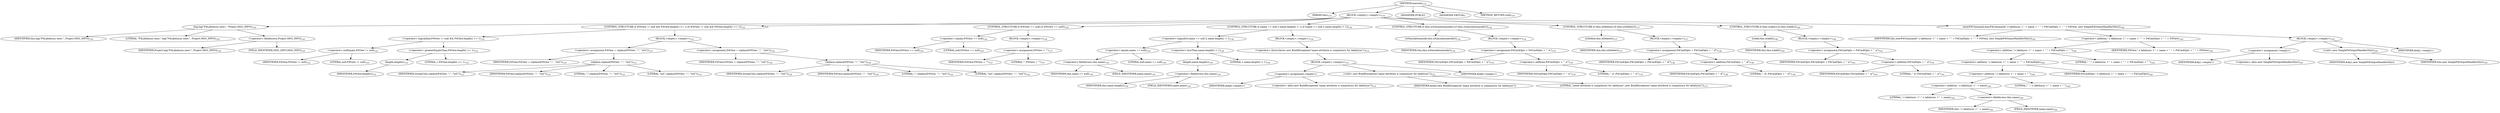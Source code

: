 digraph "execute" {  
"107" [label = <(METHOD,execute)<SUB>119</SUB>> ]
"12" [label = <(PARAM,this)<SUB>119</SUB>> ]
"108" [label = <(BLOCK,&lt;empty&gt;,&lt;empty&gt;)<SUB>119</SUB>> ]
"109" [label = <(log,log(&quot;P4Labelsync exec:&quot;, Project.MSG_INFO))<SUB>120</SUB>> ]
"11" [label = <(IDENTIFIER,this,log(&quot;P4Labelsync exec:&quot;, Project.MSG_INFO))<SUB>120</SUB>> ]
"110" [label = <(LITERAL,&quot;P4Labelsync exec:&quot;,log(&quot;P4Labelsync exec:&quot;, Project.MSG_INFO))<SUB>120</SUB>> ]
"111" [label = <(&lt;operator&gt;.fieldAccess,Project.MSG_INFO)<SUB>120</SUB>> ]
"112" [label = <(IDENTIFIER,Project,log(&quot;P4Labelsync exec:&quot;, Project.MSG_INFO))<SUB>120</SUB>> ]
"113" [label = <(FIELD_IDENTIFIER,MSG_INFO,MSG_INFO)<SUB>120</SUB>> ]
"114" [label = <(CONTROL_STRUCTURE,if (P4View != null &amp;&amp; P4View.length() &gt;= 1),if (P4View != null &amp;&amp; P4View.length() &gt;= 1))<SUB>122</SUB>> ]
"115" [label = <(&lt;operator&gt;.logicalAnd,P4View != null &amp;&amp; P4View.length() &gt;= 1)<SUB>122</SUB>> ]
"116" [label = <(&lt;operator&gt;.notEquals,P4View != null)<SUB>122</SUB>> ]
"117" [label = <(IDENTIFIER,P4View,P4View != null)<SUB>122</SUB>> ]
"118" [label = <(LITERAL,null,P4View != null)<SUB>122</SUB>> ]
"119" [label = <(&lt;operator&gt;.greaterEqualsThan,P4View.length() &gt;= 1)<SUB>122</SUB>> ]
"120" [label = <(length,length())<SUB>122</SUB>> ]
"121" [label = <(IDENTIFIER,P4View,length())<SUB>122</SUB>> ]
"122" [label = <(LITERAL,1,P4View.length() &gt;= 1)<SUB>122</SUB>> ]
"123" [label = <(BLOCK,&lt;empty&gt;,&lt;empty&gt;)<SUB>122</SUB>> ]
"124" [label = <(&lt;operator&gt;.assignment,P4View = replace(P4View, &quot;:&quot;, &quot;\n\t&quot;))<SUB>123</SUB>> ]
"125" [label = <(IDENTIFIER,P4View,P4View = replace(P4View, &quot;:&quot;, &quot;\n\t&quot;))<SUB>123</SUB>> ]
"126" [label = <(replace,replace(P4View, &quot;:&quot;, &quot;\n\t&quot;))<SUB>123</SUB>> ]
"127" [label = <(IDENTIFIER,StringUtils,replace(P4View, &quot;:&quot;, &quot;\n\t&quot;))<SUB>123</SUB>> ]
"128" [label = <(IDENTIFIER,P4View,replace(P4View, &quot;:&quot;, &quot;\n\t&quot;))<SUB>123</SUB>> ]
"129" [label = <(LITERAL,&quot;:&quot;,replace(P4View, &quot;:&quot;, &quot;\n\t&quot;))<SUB>123</SUB>> ]
"130" [label = <(LITERAL,&quot;\n\t&quot;,replace(P4View, &quot;:&quot;, &quot;\n\t&quot;))<SUB>123</SUB>> ]
"131" [label = <(&lt;operator&gt;.assignment,P4View = replace(P4View, &quot;;&quot;, &quot;\n\t&quot;))<SUB>124</SUB>> ]
"132" [label = <(IDENTIFIER,P4View,P4View = replace(P4View, &quot;;&quot;, &quot;\n\t&quot;))<SUB>124</SUB>> ]
"133" [label = <(replace,replace(P4View, &quot;;&quot;, &quot;\n\t&quot;))<SUB>124</SUB>> ]
"134" [label = <(IDENTIFIER,StringUtils,replace(P4View, &quot;;&quot;, &quot;\n\t&quot;))<SUB>124</SUB>> ]
"135" [label = <(IDENTIFIER,P4View,replace(P4View, &quot;;&quot;, &quot;\n\t&quot;))<SUB>124</SUB>> ]
"136" [label = <(LITERAL,&quot;;&quot;,replace(P4View, &quot;;&quot;, &quot;\n\t&quot;))<SUB>124</SUB>> ]
"137" [label = <(LITERAL,&quot;\n\t&quot;,replace(P4View, &quot;;&quot;, &quot;\n\t&quot;))<SUB>124</SUB>> ]
"138" [label = <(CONTROL_STRUCTURE,if (P4View == null),if (P4View == null))<SUB>126</SUB>> ]
"139" [label = <(&lt;operator&gt;.equals,P4View == null)<SUB>126</SUB>> ]
"140" [label = <(IDENTIFIER,P4View,P4View == null)<SUB>126</SUB>> ]
"141" [label = <(LITERAL,null,P4View == null)<SUB>126</SUB>> ]
"142" [label = <(BLOCK,&lt;empty&gt;,&lt;empty&gt;)<SUB>126</SUB>> ]
"143" [label = <(&lt;operator&gt;.assignment,P4View = &quot;&quot;)<SUB>127</SUB>> ]
"144" [label = <(IDENTIFIER,P4View,P4View = &quot;&quot;)<SUB>127</SUB>> ]
"145" [label = <(LITERAL,&quot;&quot;,P4View = &quot;&quot;)<SUB>127</SUB>> ]
"146" [label = <(CONTROL_STRUCTURE,if (name == null || name.length() &lt; 1),if (name == null || name.length() &lt; 1))<SUB>130</SUB>> ]
"147" [label = <(&lt;operator&gt;.logicalOr,name == null || name.length() &lt; 1)<SUB>130</SUB>> ]
"148" [label = <(&lt;operator&gt;.equals,name == null)<SUB>130</SUB>> ]
"149" [label = <(&lt;operator&gt;.fieldAccess,this.name)<SUB>130</SUB>> ]
"150" [label = <(IDENTIFIER,this,name == null)<SUB>130</SUB>> ]
"151" [label = <(FIELD_IDENTIFIER,name,name)<SUB>130</SUB>> ]
"152" [label = <(LITERAL,null,name == null)<SUB>130</SUB>> ]
"153" [label = <(&lt;operator&gt;.lessThan,name.length() &lt; 1)<SUB>130</SUB>> ]
"154" [label = <(length,name.length())<SUB>130</SUB>> ]
"155" [label = <(&lt;operator&gt;.fieldAccess,this.name)<SUB>130</SUB>> ]
"156" [label = <(IDENTIFIER,this,name.length())<SUB>130</SUB>> ]
"157" [label = <(FIELD_IDENTIFIER,name,name)<SUB>130</SUB>> ]
"158" [label = <(LITERAL,1,name.length() &lt; 1)<SUB>130</SUB>> ]
"159" [label = <(BLOCK,&lt;empty&gt;,&lt;empty&gt;)<SUB>130</SUB>> ]
"160" [label = <(&lt;operator&gt;.throw,throw new BuildException(&quot;name attribute is compulsory for labelsync&quot;);)<SUB>131</SUB>> ]
"161" [label = <(BLOCK,&lt;empty&gt;,&lt;empty&gt;)<SUB>131</SUB>> ]
"162" [label = <(&lt;operator&gt;.assignment,&lt;empty&gt;)> ]
"163" [label = <(IDENTIFIER,$obj0,&lt;empty&gt;)> ]
"164" [label = <(&lt;operator&gt;.alloc,new BuildException(&quot;name attribute is compulsory for labelsync&quot;))<SUB>131</SUB>> ]
"165" [label = <(&lt;init&gt;,new BuildException(&quot;name attribute is compulsory for labelsync&quot;))<SUB>131</SUB>> ]
"166" [label = <(IDENTIFIER,$obj0,new BuildException(&quot;name attribute is compulsory for labelsync&quot;))> ]
"167" [label = <(LITERAL,&quot;name attribute is compulsory for labelsync&quot;,new BuildException(&quot;name attribute is compulsory for labelsync&quot;))<SUB>131</SUB>> ]
"168" [label = <(IDENTIFIER,$obj0,&lt;empty&gt;)> ]
"169" [label = <(CONTROL_STRUCTURE,if (this.isSimulationmode()),if (this.isSimulationmode()))<SUB>134</SUB>> ]
"170" [label = <(isSimulationmode,this.isSimulationmode())<SUB>134</SUB>> ]
"13" [label = <(IDENTIFIER,this,this.isSimulationmode())<SUB>134</SUB>> ]
"171" [label = <(BLOCK,&lt;empty&gt;,&lt;empty&gt;)<SUB>134</SUB>> ]
"172" [label = <(&lt;operator&gt;.assignment,P4CmdOpts = P4CmdOpts + &quot; -n&quot;)<SUB>135</SUB>> ]
"173" [label = <(IDENTIFIER,P4CmdOpts,P4CmdOpts = P4CmdOpts + &quot; -n&quot;)<SUB>135</SUB>> ]
"174" [label = <(&lt;operator&gt;.addition,P4CmdOpts + &quot; -n&quot;)<SUB>135</SUB>> ]
"175" [label = <(IDENTIFIER,P4CmdOpts,P4CmdOpts + &quot; -n&quot;)<SUB>135</SUB>> ]
"176" [label = <(LITERAL,&quot; -n&quot;,P4CmdOpts + &quot; -n&quot;)<SUB>135</SUB>> ]
"177" [label = <(CONTROL_STRUCTURE,if (this.isDelete()),if (this.isDelete()))<SUB>137</SUB>> ]
"178" [label = <(isDelete,this.isDelete())<SUB>137</SUB>> ]
"14" [label = <(IDENTIFIER,this,this.isDelete())<SUB>137</SUB>> ]
"179" [label = <(BLOCK,&lt;empty&gt;,&lt;empty&gt;)<SUB>137</SUB>> ]
"180" [label = <(&lt;operator&gt;.assignment,P4CmdOpts = P4CmdOpts + &quot; -d&quot;)<SUB>138</SUB>> ]
"181" [label = <(IDENTIFIER,P4CmdOpts,P4CmdOpts = P4CmdOpts + &quot; -d&quot;)<SUB>138</SUB>> ]
"182" [label = <(&lt;operator&gt;.addition,P4CmdOpts + &quot; -d&quot;)<SUB>138</SUB>> ]
"183" [label = <(IDENTIFIER,P4CmdOpts,P4CmdOpts + &quot; -d&quot;)<SUB>138</SUB>> ]
"184" [label = <(LITERAL,&quot; -d&quot;,P4CmdOpts + &quot; -d&quot;)<SUB>138</SUB>> ]
"185" [label = <(CONTROL_STRUCTURE,if (this.isAdd()),if (this.isAdd()))<SUB>140</SUB>> ]
"186" [label = <(isAdd,this.isAdd())<SUB>140</SUB>> ]
"15" [label = <(IDENTIFIER,this,this.isAdd())<SUB>140</SUB>> ]
"187" [label = <(BLOCK,&lt;empty&gt;,&lt;empty&gt;)<SUB>140</SUB>> ]
"188" [label = <(&lt;operator&gt;.assignment,P4CmdOpts = P4CmdOpts + &quot; -a&quot;)<SUB>141</SUB>> ]
"189" [label = <(IDENTIFIER,P4CmdOpts,P4CmdOpts = P4CmdOpts + &quot; -a&quot;)<SUB>141</SUB>> ]
"190" [label = <(&lt;operator&gt;.addition,P4CmdOpts + &quot; -a&quot;)<SUB>141</SUB>> ]
"191" [label = <(IDENTIFIER,P4CmdOpts,P4CmdOpts + &quot; -a&quot;)<SUB>141</SUB>> ]
"192" [label = <(LITERAL,&quot; -a&quot;,P4CmdOpts + &quot; -a&quot;)<SUB>141</SUB>> ]
"193" [label = <(execP4Command,execP4Command(&quot;-s labelsync -l &quot; + name + &quot; &quot; + P4CmdOpts + &quot; &quot; + P4View, new SimpleP4OutputHandler(this)))<SUB>144</SUB>> ]
"17" [label = <(IDENTIFIER,this,execP4Command(&quot;-s labelsync -l &quot; + name + &quot; &quot; + P4CmdOpts + &quot; &quot; + P4View, new SimpleP4OutputHandler(this)))<SUB>144</SUB>> ]
"194" [label = <(&lt;operator&gt;.addition,&quot;-s labelsync -l &quot; + name + &quot; &quot; + P4CmdOpts + &quot; &quot; + P4View)<SUB>144</SUB>> ]
"195" [label = <(&lt;operator&gt;.addition,&quot;-s labelsync -l &quot; + name + &quot; &quot; + P4CmdOpts + &quot; &quot;)<SUB>144</SUB>> ]
"196" [label = <(&lt;operator&gt;.addition,&quot;-s labelsync -l &quot; + name + &quot; &quot; + P4CmdOpts)<SUB>144</SUB>> ]
"197" [label = <(&lt;operator&gt;.addition,&quot;-s labelsync -l &quot; + name + &quot; &quot;)<SUB>144</SUB>> ]
"198" [label = <(&lt;operator&gt;.addition,&quot;-s labelsync -l &quot; + name)<SUB>144</SUB>> ]
"199" [label = <(LITERAL,&quot;-s labelsync -l &quot;,&quot;-s labelsync -l &quot; + name)<SUB>144</SUB>> ]
"200" [label = <(&lt;operator&gt;.fieldAccess,this.name)<SUB>144</SUB>> ]
"201" [label = <(IDENTIFIER,this,&quot;-s labelsync -l &quot; + name)<SUB>144</SUB>> ]
"202" [label = <(FIELD_IDENTIFIER,name,name)<SUB>144</SUB>> ]
"203" [label = <(LITERAL,&quot; &quot;,&quot;-s labelsync -l &quot; + name + &quot; &quot;)<SUB>144</SUB>> ]
"204" [label = <(IDENTIFIER,P4CmdOpts,&quot;-s labelsync -l &quot; + name + &quot; &quot; + P4CmdOpts)<SUB>144</SUB>> ]
"205" [label = <(LITERAL,&quot; &quot;,&quot;-s labelsync -l &quot; + name + &quot; &quot; + P4CmdOpts + &quot; &quot;)<SUB>144</SUB>> ]
"206" [label = <(IDENTIFIER,P4View,&quot;-s labelsync -l &quot; + name + &quot; &quot; + P4CmdOpts + &quot; &quot; + P4View)<SUB>144</SUB>> ]
"207" [label = <(BLOCK,&lt;empty&gt;,&lt;empty&gt;)<SUB>145</SUB>> ]
"208" [label = <(&lt;operator&gt;.assignment,&lt;empty&gt;)> ]
"209" [label = <(IDENTIFIER,$obj1,&lt;empty&gt;)> ]
"210" [label = <(&lt;operator&gt;.alloc,new SimpleP4OutputHandler(this))<SUB>145</SUB>> ]
"211" [label = <(&lt;init&gt;,new SimpleP4OutputHandler(this))<SUB>145</SUB>> ]
"212" [label = <(IDENTIFIER,$obj1,new SimpleP4OutputHandler(this))> ]
"16" [label = <(IDENTIFIER,this,new SimpleP4OutputHandler(this))<SUB>145</SUB>> ]
"213" [label = <(IDENTIFIER,$obj1,&lt;empty&gt;)> ]
"214" [label = <(MODIFIER,PUBLIC)> ]
"215" [label = <(MODIFIER,VIRTUAL)> ]
"216" [label = <(METHOD_RETURN,void)<SUB>119</SUB>> ]
  "107" -> "12" 
  "107" -> "108" 
  "107" -> "214" 
  "107" -> "215" 
  "107" -> "216" 
  "108" -> "109" 
  "108" -> "114" 
  "108" -> "138" 
  "108" -> "146" 
  "108" -> "169" 
  "108" -> "177" 
  "108" -> "185" 
  "108" -> "193" 
  "109" -> "11" 
  "109" -> "110" 
  "109" -> "111" 
  "111" -> "112" 
  "111" -> "113" 
  "114" -> "115" 
  "114" -> "123" 
  "115" -> "116" 
  "115" -> "119" 
  "116" -> "117" 
  "116" -> "118" 
  "119" -> "120" 
  "119" -> "122" 
  "120" -> "121" 
  "123" -> "124" 
  "123" -> "131" 
  "124" -> "125" 
  "124" -> "126" 
  "126" -> "127" 
  "126" -> "128" 
  "126" -> "129" 
  "126" -> "130" 
  "131" -> "132" 
  "131" -> "133" 
  "133" -> "134" 
  "133" -> "135" 
  "133" -> "136" 
  "133" -> "137" 
  "138" -> "139" 
  "138" -> "142" 
  "139" -> "140" 
  "139" -> "141" 
  "142" -> "143" 
  "143" -> "144" 
  "143" -> "145" 
  "146" -> "147" 
  "146" -> "159" 
  "147" -> "148" 
  "147" -> "153" 
  "148" -> "149" 
  "148" -> "152" 
  "149" -> "150" 
  "149" -> "151" 
  "153" -> "154" 
  "153" -> "158" 
  "154" -> "155" 
  "155" -> "156" 
  "155" -> "157" 
  "159" -> "160" 
  "160" -> "161" 
  "161" -> "162" 
  "161" -> "165" 
  "161" -> "168" 
  "162" -> "163" 
  "162" -> "164" 
  "165" -> "166" 
  "165" -> "167" 
  "169" -> "170" 
  "169" -> "171" 
  "170" -> "13" 
  "171" -> "172" 
  "172" -> "173" 
  "172" -> "174" 
  "174" -> "175" 
  "174" -> "176" 
  "177" -> "178" 
  "177" -> "179" 
  "178" -> "14" 
  "179" -> "180" 
  "180" -> "181" 
  "180" -> "182" 
  "182" -> "183" 
  "182" -> "184" 
  "185" -> "186" 
  "185" -> "187" 
  "186" -> "15" 
  "187" -> "188" 
  "188" -> "189" 
  "188" -> "190" 
  "190" -> "191" 
  "190" -> "192" 
  "193" -> "17" 
  "193" -> "194" 
  "193" -> "207" 
  "194" -> "195" 
  "194" -> "206" 
  "195" -> "196" 
  "195" -> "205" 
  "196" -> "197" 
  "196" -> "204" 
  "197" -> "198" 
  "197" -> "203" 
  "198" -> "199" 
  "198" -> "200" 
  "200" -> "201" 
  "200" -> "202" 
  "207" -> "208" 
  "207" -> "211" 
  "207" -> "213" 
  "208" -> "209" 
  "208" -> "210" 
  "211" -> "212" 
  "211" -> "16" 
}
